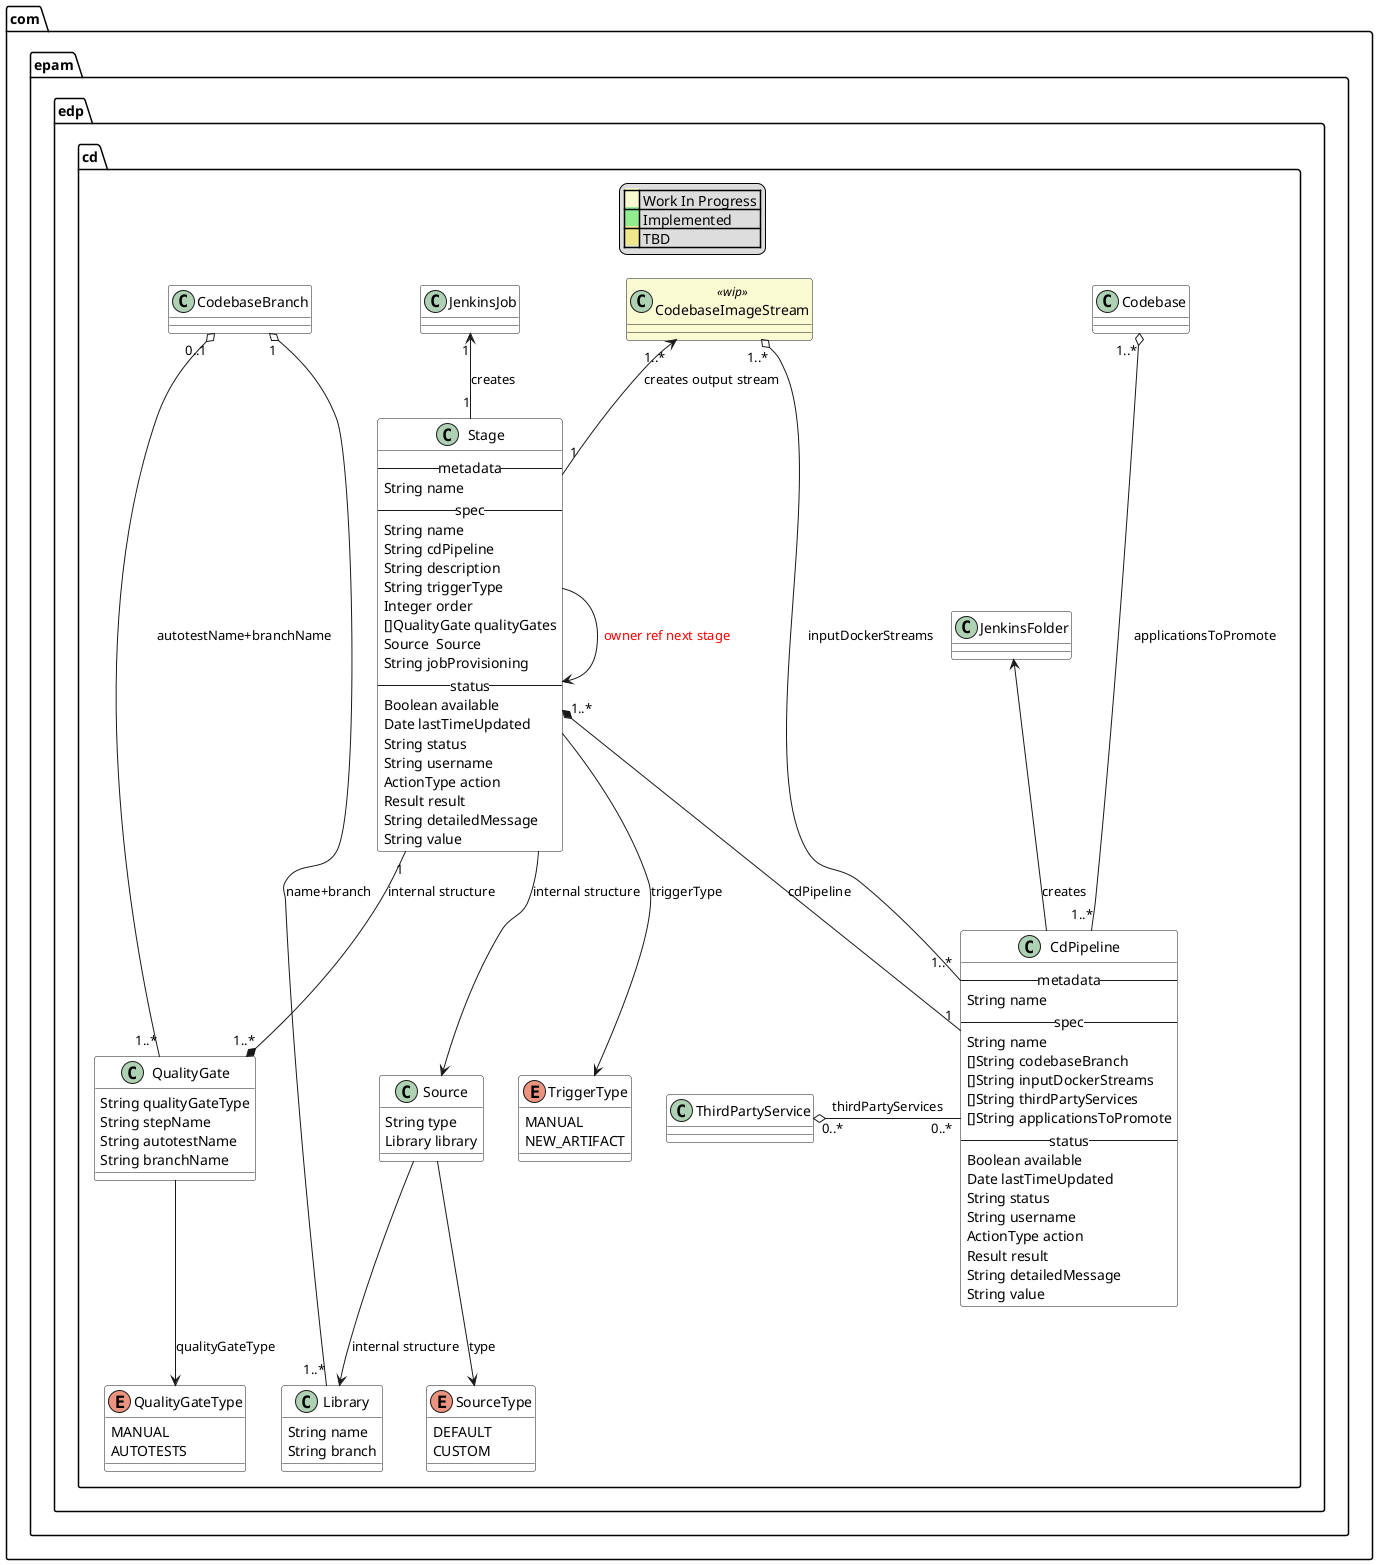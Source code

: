 @startuml

skinparam class {
    BackgroundColor #white
	BackgroundColor<<wip>> LightGoldenRodYellow
	BackgroundColor<<tbd>> Khaki
}

package com.epam.edp.cd {
  class CdPipeline {
    -- metadata --
        String name
    -- spec --
        String name
        []String codebaseBranch
        []String inputDockerStreams
        []String thirdPartyServices
        []String applicationsToPromote
    -- status --
        Boolean available
        Date lastTimeUpdated
        String status
        String username
        ActionType action
        Result result
        String detailedMessage
        String value
  }

  CdPipeline "1" -l-* "1..*" Stage : cdPipeline

  class Stage {
    -- metadata --
        String name
    -- spec --
        String name
        String cdPipeline
        String description
        String triggerType
        Integer order
        []QualityGate qualityGates
        Source  Source
        String jobProvisioning
    -- status --
        Boolean available
        Date lastTimeUpdated
        String status
        String username
        ActionType action
        Result result
        String detailedMessage
        String value
  }

  Stage "1" --* "1..*" QualityGate : internal structure
  class QualityGate  {
        String qualityGateType
        String stepName
        String autotestName
        String branchName
  }

  QualityGate --> QualityGateType : qualityGateType
  enum QualityGateType {
        MANUAL
        AUTOTESTS
  }

  Stage --> Source : internal structure
  class Source {
        String type
        Library library
  }
  Source --> SourceType : type
  enum SourceType {
        DEFAULT
        CUSTOM
  }
  Source --> Library : internal structure
  class Library {
        String name
        String branch
  }

  Stage --> Stage : <color red>owner ref next stage</color>

  enum TriggerType {
    MANUAL
    NEW_ARTIFACT
  }
  Stage --> TriggerType : triggerType

class CodebaseImageStream <<wip>>

JenkinsFolder <-- CdPipeline : "creates"
ThirdPartyService "0..*" o- "0..*" CdPipeline : thirdPartyServices
Codebase "1..*" o--- "1..*" CdPipeline : applicationsToPromote
CodebaseImageStream "1..*" o--- "1..*" CdPipeline : inputDockerStreams
CodebaseBranch "0..1" o--- "1..*" QualityGate : autotestName+branchName
CodebaseBranch "1" o--- "1..*" Library : name+branch
JenkinsJob "1" <-- "1" Stage : creates
CodebaseImageStream "1..*" <-- "1" Stage : creates output stream

legend
|<back:LightGoldenRodYellow>    </back>| Work In Progress |
|<back:LightGreen>    </back>| Implemented |
|<back:Khaki>    </back>| TBD |
endlegend


@enduml